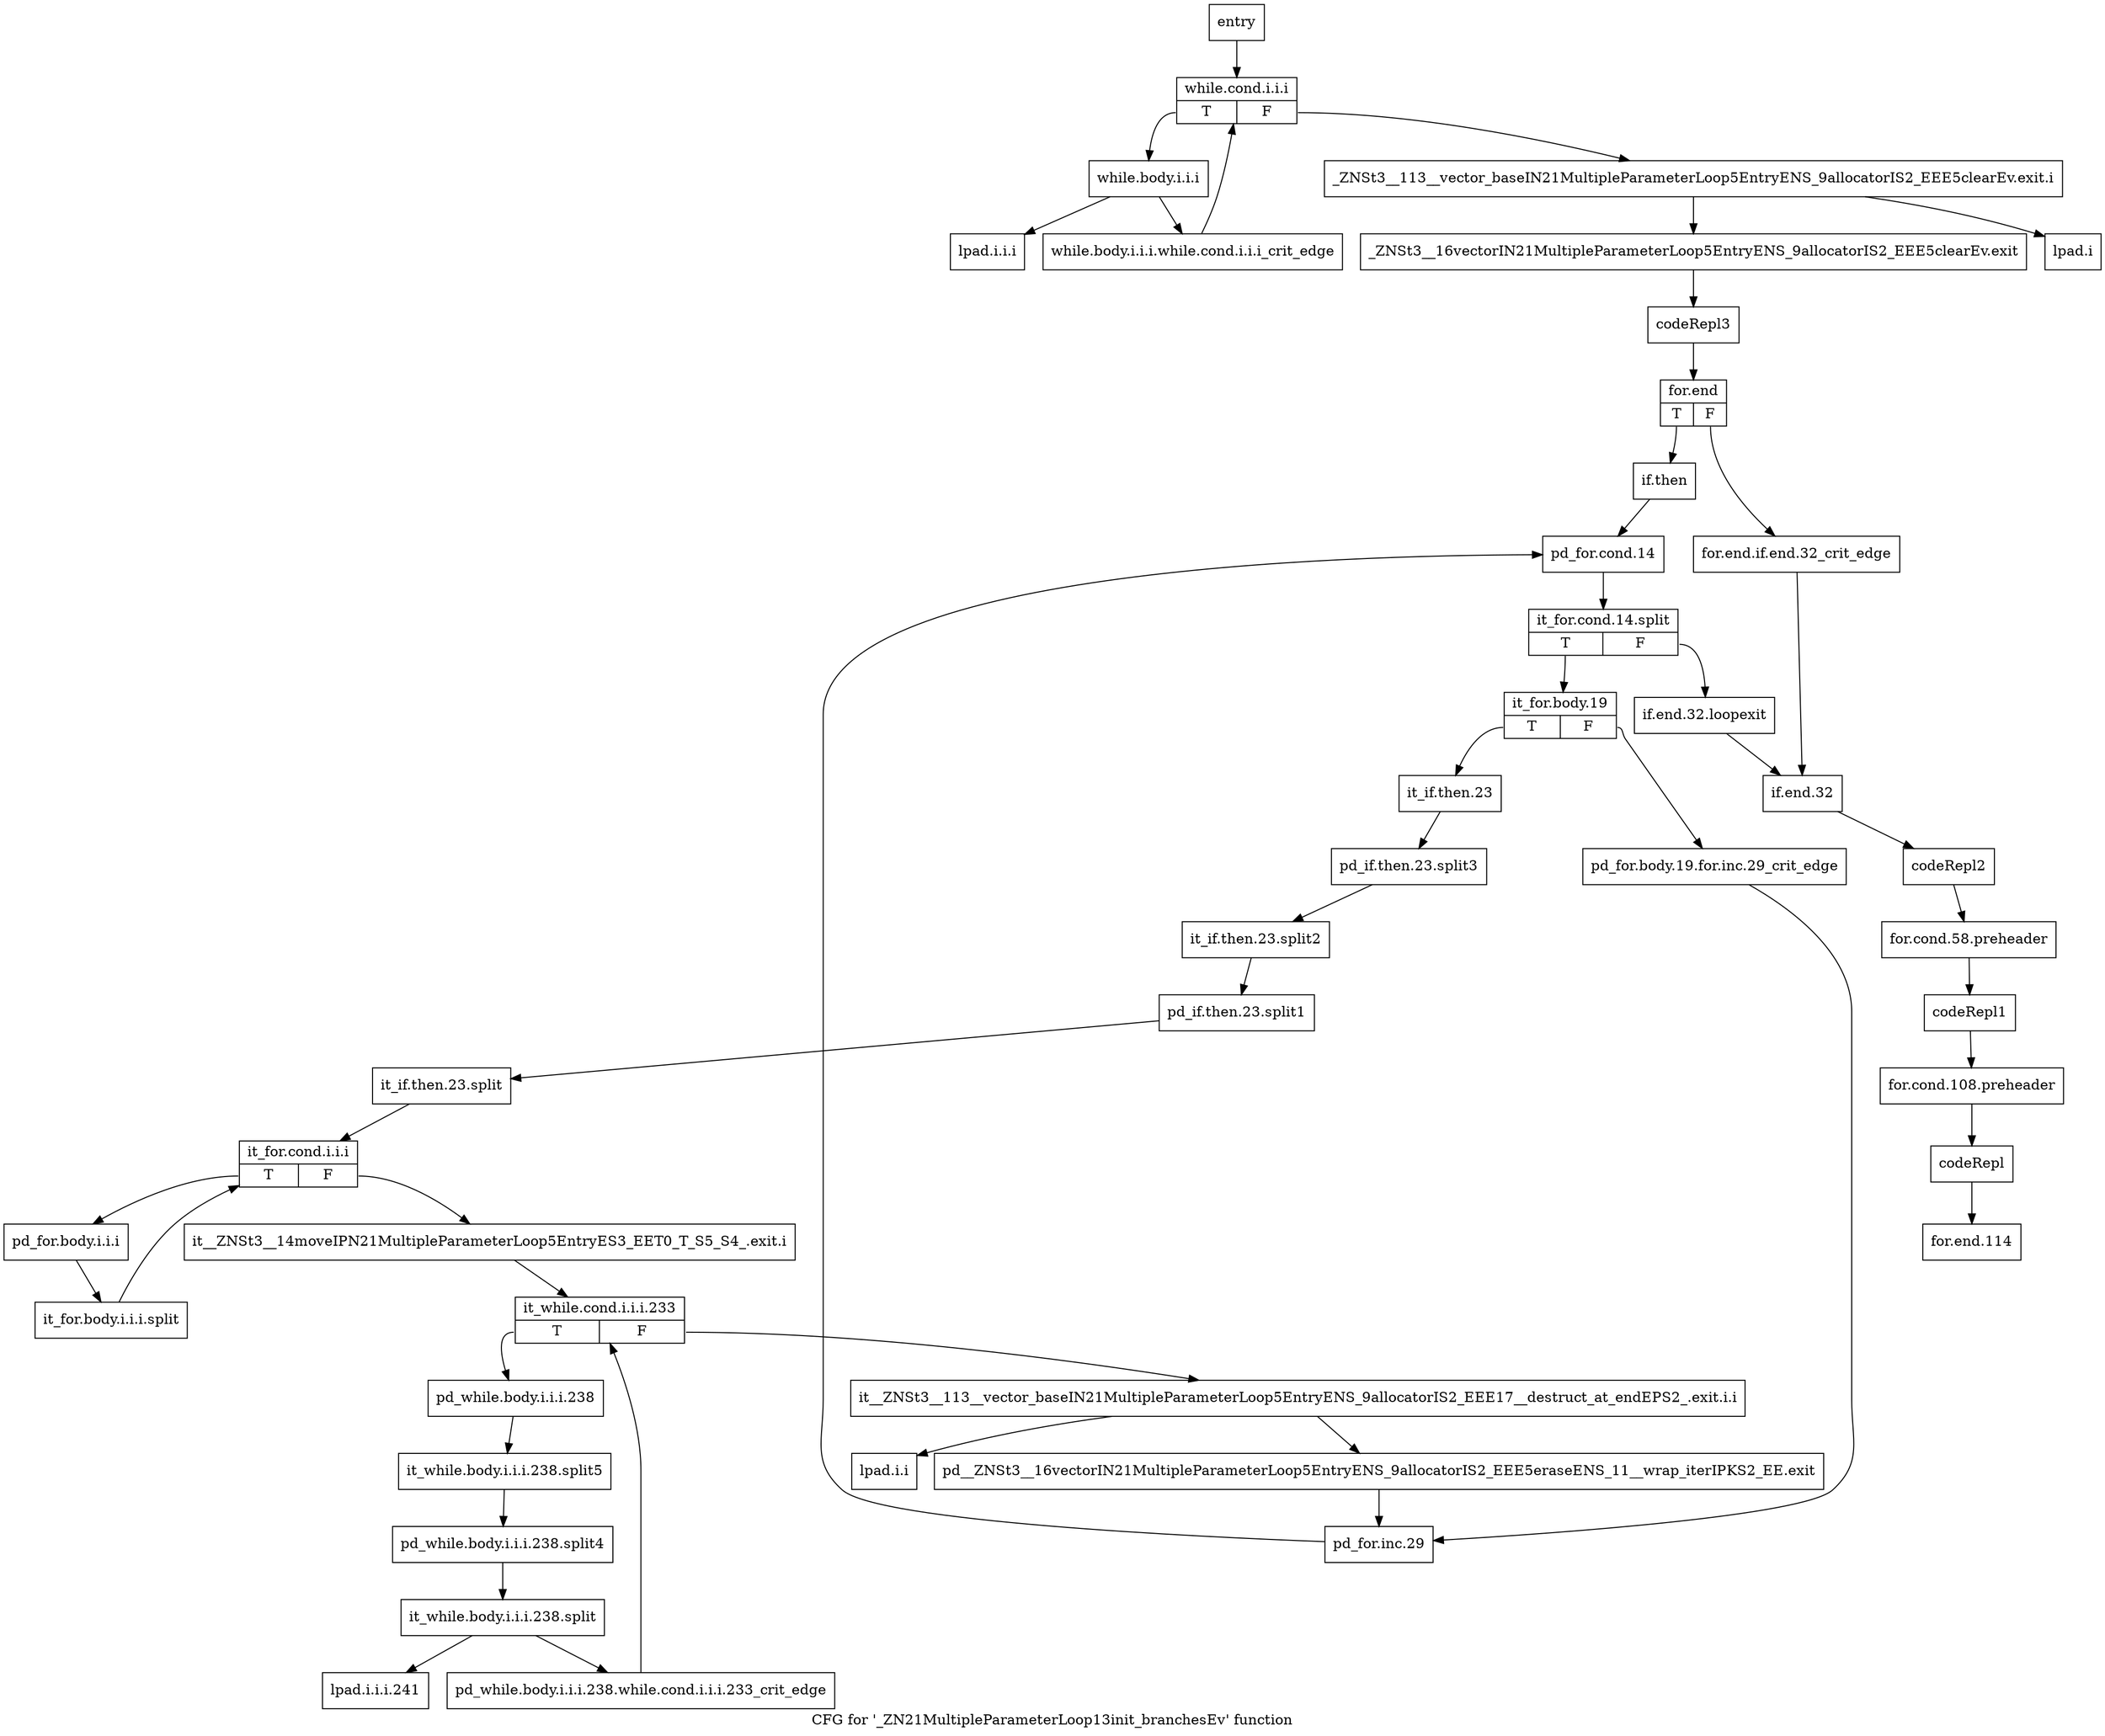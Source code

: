 digraph "CFG for '_ZN21MultipleParameterLoop13init_branchesEv' function" {
	label="CFG for '_ZN21MultipleParameterLoop13init_branchesEv' function";

	Node0x69e6e90 [shape=record,label="{entry}"];
	Node0x69e6e90 -> Node0x6a34420;
	Node0x6a34420 [shape=record,label="{while.cond.i.i.i|{<s0>T|<s1>F}}"];
	Node0x6a34420:s0 -> Node0x6a34470;
	Node0x6a34420:s1 -> Node0x6a34560;
	Node0x6a34470 [shape=record,label="{while.body.i.i.i}"];
	Node0x6a34470 -> Node0x6a344c0;
	Node0x6a34470 -> Node0x6a34510;
	Node0x6a344c0 [shape=record,label="{while.body.i.i.i.while.cond.i.i.i_crit_edge}"];
	Node0x6a344c0 -> Node0x6a34420;
	Node0x6a34510 [shape=record,label="{lpad.i.i.i}"];
	Node0x6a34560 [shape=record,label="{_ZNSt3__113__vector_baseIN21MultipleParameterLoop5EntryENS_9allocatorIS2_EEE5clearEv.exit.i}"];
	Node0x6a34560 -> Node0x6a34600;
	Node0x6a34560 -> Node0x6a345b0;
	Node0x6a345b0 [shape=record,label="{lpad.i}"];
	Node0x6a34600 [shape=record,label="{_ZNSt3__16vectorIN21MultipleParameterLoop5EntryENS_9allocatorIS2_EEE5clearEv.exit}"];
	Node0x6a34600 -> Node0x6a34650;
	Node0x6a34650 [shape=record,label="{codeRepl3}"];
	Node0x6a34650 -> Node0x6a346a0;
	Node0x6a346a0 [shape=record,label="{for.end|{<s0>T|<s1>F}}"];
	Node0x6a346a0:s0 -> Node0x6a34740;
	Node0x6a346a0:s1 -> Node0x6a346f0;
	Node0x6a346f0 [shape=record,label="{for.end.if.end.32_crit_edge}"];
	Node0x6a346f0 -> Node0x6a34c90;
	Node0x6a34740 [shape=record,label="{if.then}"];
	Node0x6a34740 -> Node0x6a34790;
	Node0x6a34790 [shape=record,label="{pd_for.cond.14}"];
	Node0x6a34790 -> Node0xaed3550;
	Node0xaed3550 [shape=record,label="{it_for.cond.14.split|{<s0>T|<s1>F}}"];
	Node0xaed3550:s0 -> Node0x6a347e0;
	Node0xaed3550:s1 -> Node0x6a34c40;
	Node0x6a347e0 [shape=record,label="{it_for.body.19|{<s0>T|<s1>F}}"];
	Node0x6a347e0:s0 -> Node0x6a34880;
	Node0x6a347e0:s1 -> Node0x6a34830;
	Node0x6a34830 [shape=record,label="{pd_for.body.19.for.inc.29_crit_edge}"];
	Node0x6a34830 -> Node0x6a34bf0;
	Node0x6a34880 [shape=record,label="{it_if.then.23}"];
	Node0x6a34880 -> Node0xaed3190;
	Node0xaed3190 [shape=record,label="{pd_if.then.23.split3}"];
	Node0xaed3190 -> Node0xaed2fb0;
	Node0xaed2fb0 [shape=record,label="{it_if.then.23.split2}"];
	Node0xaed2fb0 -> Node0xaed3320;
	Node0xaed3320 [shape=record,label="{pd_if.then.23.split1}"];
	Node0xaed3320 -> Node0xaed3410;
	Node0xaed3410 [shape=record,label="{it_if.then.23.split}"];
	Node0xaed3410 -> Node0x6a348d0;
	Node0x6a348d0 [shape=record,label="{it_for.cond.i.i.i|{<s0>T|<s1>F}}"];
	Node0x6a348d0:s0 -> Node0x6a34920;
	Node0x6a348d0:s1 -> Node0x6a34970;
	Node0x6a34920 [shape=record,label="{pd_for.body.i.i.i}"];
	Node0x6a34920 -> Node0xaed31e0;
	Node0xaed31e0 [shape=record,label="{it_for.body.i.i.i.split}"];
	Node0xaed31e0 -> Node0x6a348d0;
	Node0x6a34970 [shape=record,label="{it__ZNSt3__14moveIPN21MultipleParameterLoop5EntryES3_EET0_T_S5_S4_.exit.i}"];
	Node0x6a34970 -> Node0x6a349c0;
	Node0x6a349c0 [shape=record,label="{it_while.cond.i.i.i.233|{<s0>T|<s1>F}}"];
	Node0x6a349c0:s0 -> Node0x6a34a10;
	Node0x6a349c0:s1 -> Node0x6a34b00;
	Node0x6a34a10 [shape=record,label="{pd_while.body.i.i.i.238}"];
	Node0x6a34a10 -> Node0xaed3280;
	Node0xaed3280 [shape=record,label="{it_while.body.i.i.i.238.split5}"];
	Node0xaed3280 -> Node0xaed30f0;
	Node0xaed30f0 [shape=record,label="{pd_while.body.i.i.i.238.split4}"];
	Node0xaed30f0 -> Node0xaed3140;
	Node0xaed3140 [shape=record,label="{it_while.body.i.i.i.238.split}"];
	Node0xaed3140 -> Node0x6a34a60;
	Node0xaed3140 -> Node0x6a34ab0;
	Node0x6a34a60 [shape=record,label="{pd_while.body.i.i.i.238.while.cond.i.i.i.233_crit_edge}"];
	Node0x6a34a60 -> Node0x6a349c0;
	Node0x6a34ab0 [shape=record,label="{lpad.i.i.i.241}"];
	Node0x6a34b00 [shape=record,label="{it__ZNSt3__113__vector_baseIN21MultipleParameterLoop5EntryENS_9allocatorIS2_EEE17__destruct_at_endEPS2_.exit.i.i}"];
	Node0x6a34b00 -> Node0x6a34ba0;
	Node0x6a34b00 -> Node0x6a34b50;
	Node0x6a34b50 [shape=record,label="{lpad.i.i}"];
	Node0x6a34ba0 [shape=record,label="{pd__ZNSt3__16vectorIN21MultipleParameterLoop5EntryENS_9allocatorIS2_EEE5eraseENS_11__wrap_iterIPKS2_EE.exit}"];
	Node0x6a34ba0 -> Node0x6a34bf0;
	Node0x6a34bf0 [shape=record,label="{pd_for.inc.29}"];
	Node0x6a34bf0 -> Node0x6a34790;
	Node0x6a34c40 [shape=record,label="{if.end.32.loopexit}"];
	Node0x6a34c40 -> Node0x6a34c90;
	Node0x6a34c90 [shape=record,label="{if.end.32}"];
	Node0x6a34c90 -> Node0x6a34ce0;
	Node0x6a34ce0 [shape=record,label="{codeRepl2}"];
	Node0x6a34ce0 -> Node0x6a34d30;
	Node0x6a34d30 [shape=record,label="{for.cond.58.preheader}"];
	Node0x6a34d30 -> Node0x6a34d80;
	Node0x6a34d80 [shape=record,label="{codeRepl1}"];
	Node0x6a34d80 -> Node0x6a34dd0;
	Node0x6a34dd0 [shape=record,label="{for.cond.108.preheader}"];
	Node0x6a34dd0 -> Node0x6a34e20;
	Node0x6a34e20 [shape=record,label="{codeRepl}"];
	Node0x6a34e20 -> Node0x6a34e70;
	Node0x6a34e70 [shape=record,label="{for.end.114}"];
}
